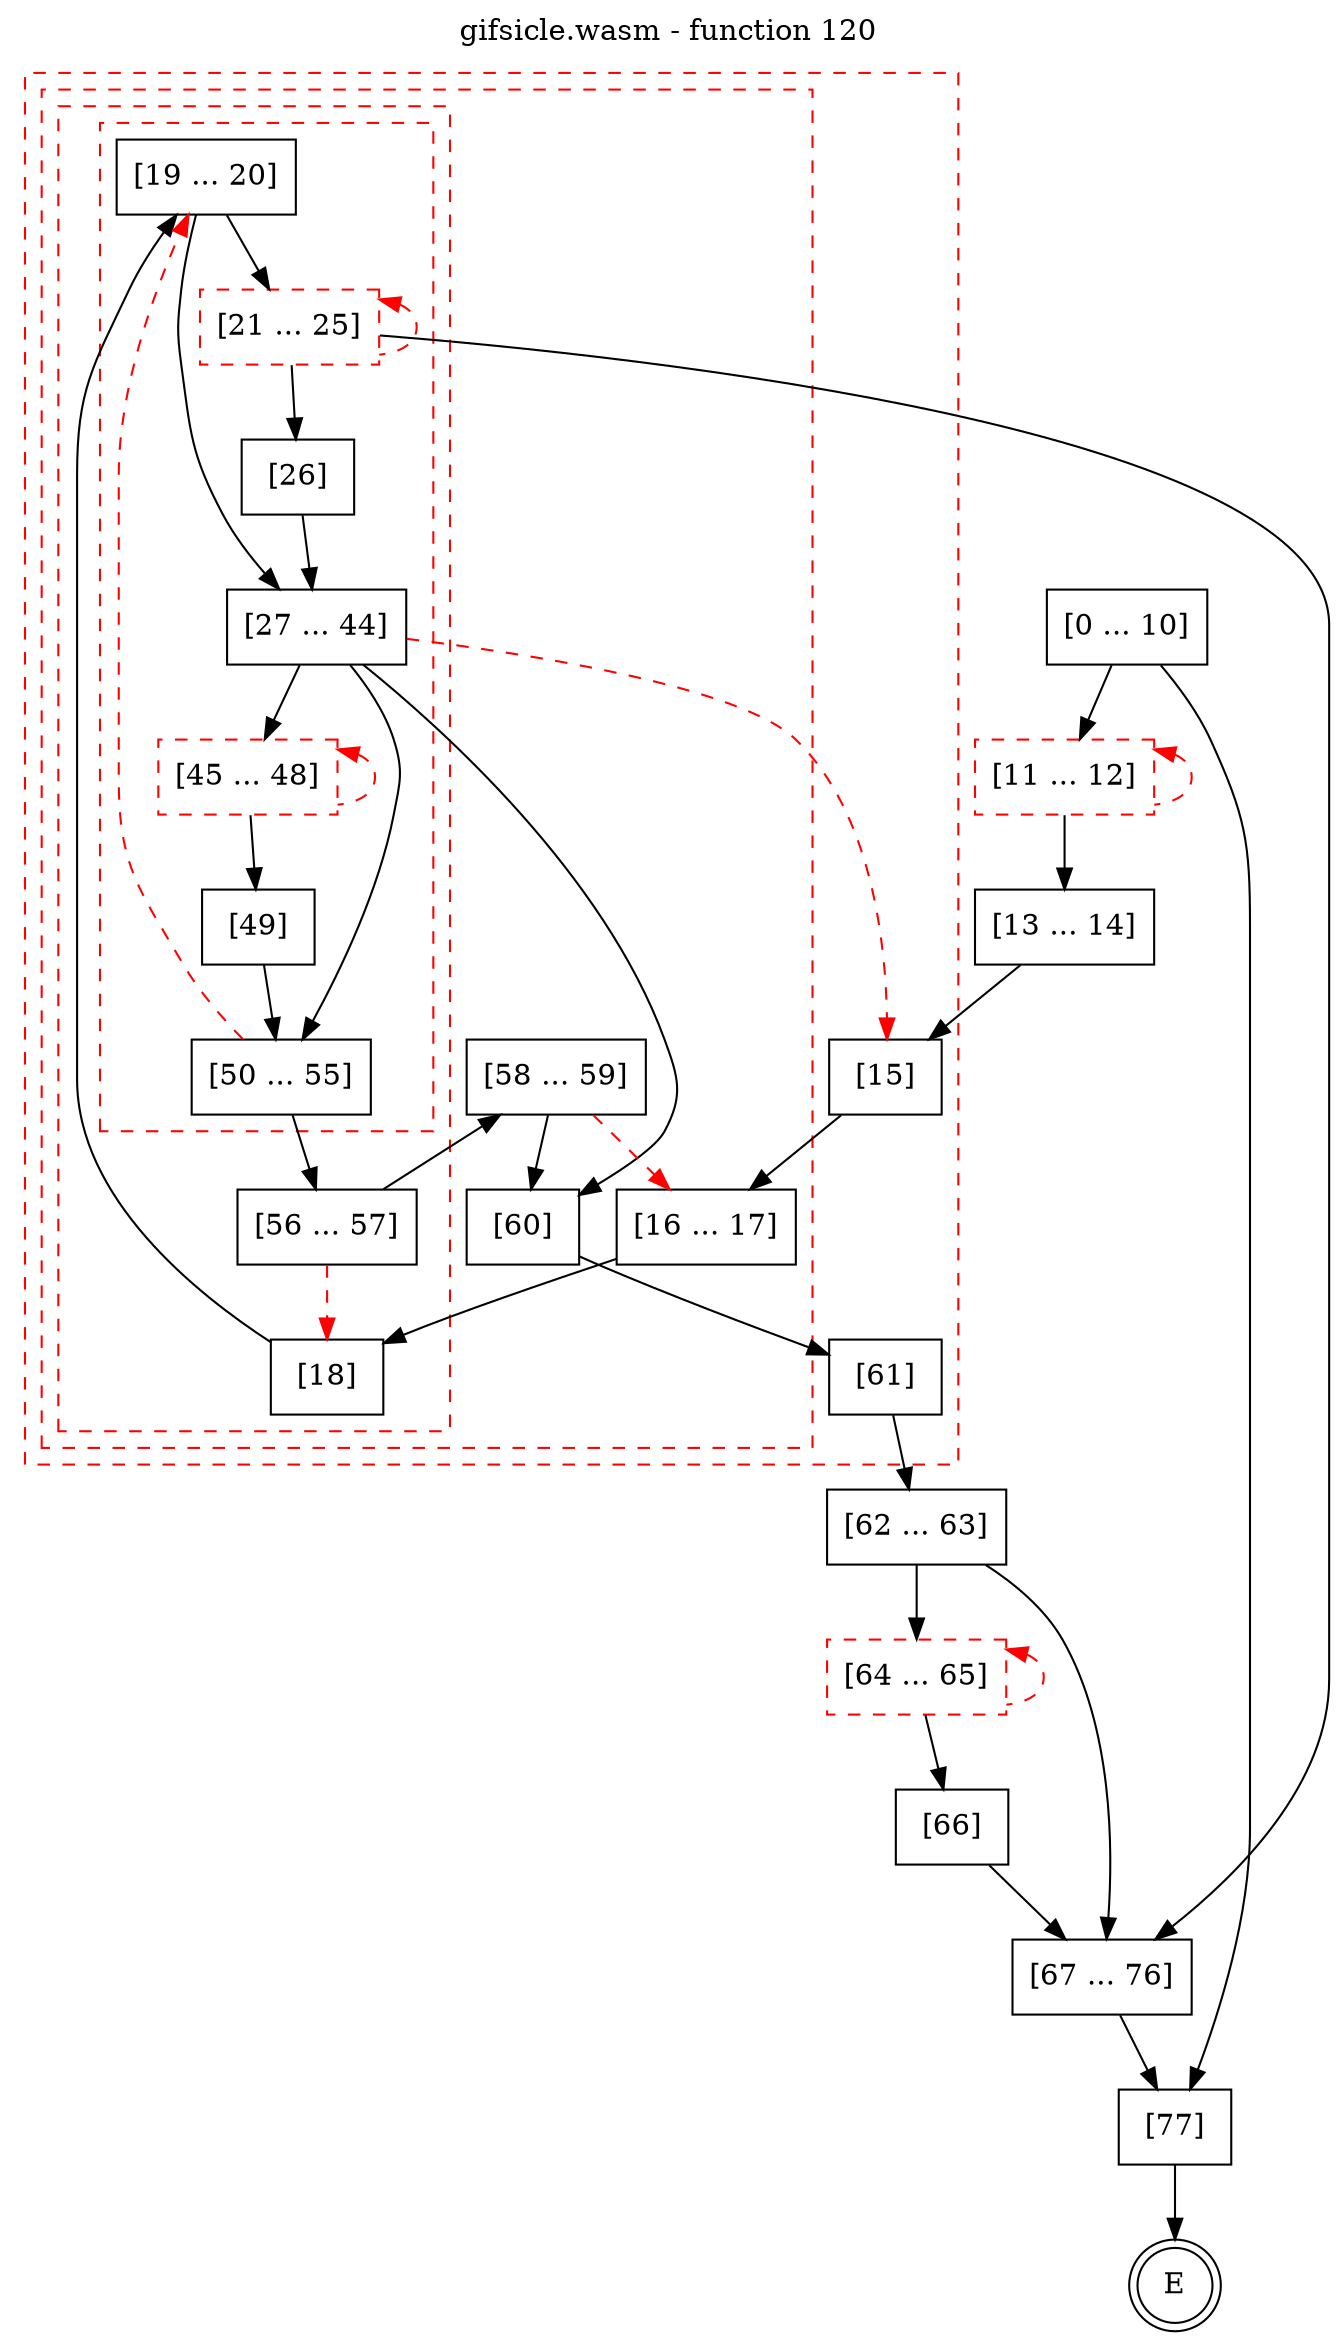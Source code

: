 digraph finite_state_machine {
    label = "gifsicle.wasm - function 120"
    labelloc =  t
    labelfontsize = 16
    labelfontcolor = black
    labelfontname = "Helvetica"
    node [shape = doublecircle]; E ;
    node [shape = box];
    node [shape=box, color=black, style=solid] 0[label="[0 ... 10]"]
    node [shape=box, color=red, style=dashed] 11[label="[11 ... 12]"]
    node [shape=box, color=black, style=solid] 13[label="[13 ... 14]"]
    subgraph cluster_15{
    label = "";
    style = dashed color = red;
    node [shape=box, color=black, style=solid] 15[label="[15]"]
    subgraph cluster_16{
    label = "";
    style = dashed color = red;
    node [shape=box, color=black, style=solid] 16[label="[16 ... 17]"]
    subgraph cluster_18{
    label = "";
    style = dashed color = red;
    node [shape=box, color=black, style=solid] 18[label="[18]"]
    subgraph cluster_19{
    label = "";
    style = dashed color = red;
    node [shape=box, color=black, style=solid] 19[label="[19 ... 20]"]
    node [shape=box, color=red, style=dashed] 21[label="[21 ... 25]"]
    node [shape=box, color=black, style=solid] 26[label="[26]"]
    node [shape=box, color=black, style=solid] 27[label="[27 ... 44]"]
    node [shape=box, color=red, style=dashed] 45[label="[45 ... 48]"]
    node [shape=box, color=black, style=solid] 49[label="[49]"]
    node [shape=box, color=black, style=solid] 50[label="[50 ... 55]"]
    }
    node [shape=box, color=black, style=solid] 56[label="[56 ... 57]"]
    }
    node [shape=box, color=black, style=solid] 58[label="[58 ... 59]"]
    node [shape=box, color=black, style=solid] 60[label="[60]"]
    }
    node [shape=box, color=black, style=solid] 61[label="[61]"]
    }
    node [shape=box, color=black, style=solid] 62[label="[62 ... 63]"]
    node [shape=box, color=red, style=dashed] 64[label="[64 ... 65]"]
    node [shape=box, color=black, style=solid] 66[label="[66]"]
    node [shape=box, color=black, style=solid] 67[label="[67 ... 76]"]
    node [shape=box, color=black, style=solid] 77[label="[77]"]
    0 -> 11;
    0 -> 77;
    11 -> 13;
    11 -> 11[style="dashed" color="red" dir=back];
    13 -> 15;
    15 -> 16;
    16 -> 18;
    18 -> 19;
    19 -> 21;
    19 -> 27;
    21 -> 26;
    21 -> 67;
    21 -> 21[style="dashed" color="red" dir=back];
    26 -> 27;
    27 -> 15[style="dashed" color="red"];
    27 -> 45;
    27 -> 50;
    27 -> 60;
    45 -> 49;
    45 -> 45[style="dashed" color="red" dir=back];
    49 -> 50;
    50 -> 19[style="dashed" color="red"];
    50 -> 56;
    56 -> 18[style="dashed" color="red"];
    56 -> 58;
    58 -> 16[style="dashed" color="red"];
    58 -> 60;
    60 -> 61;
    61 -> 62;
    62 -> 64;
    62 -> 67;
    64 -> 66;
    64 -> 64[style="dashed" color="red" dir=back];
    66 -> 67;
    67 -> 77;
    77 -> E;
}
